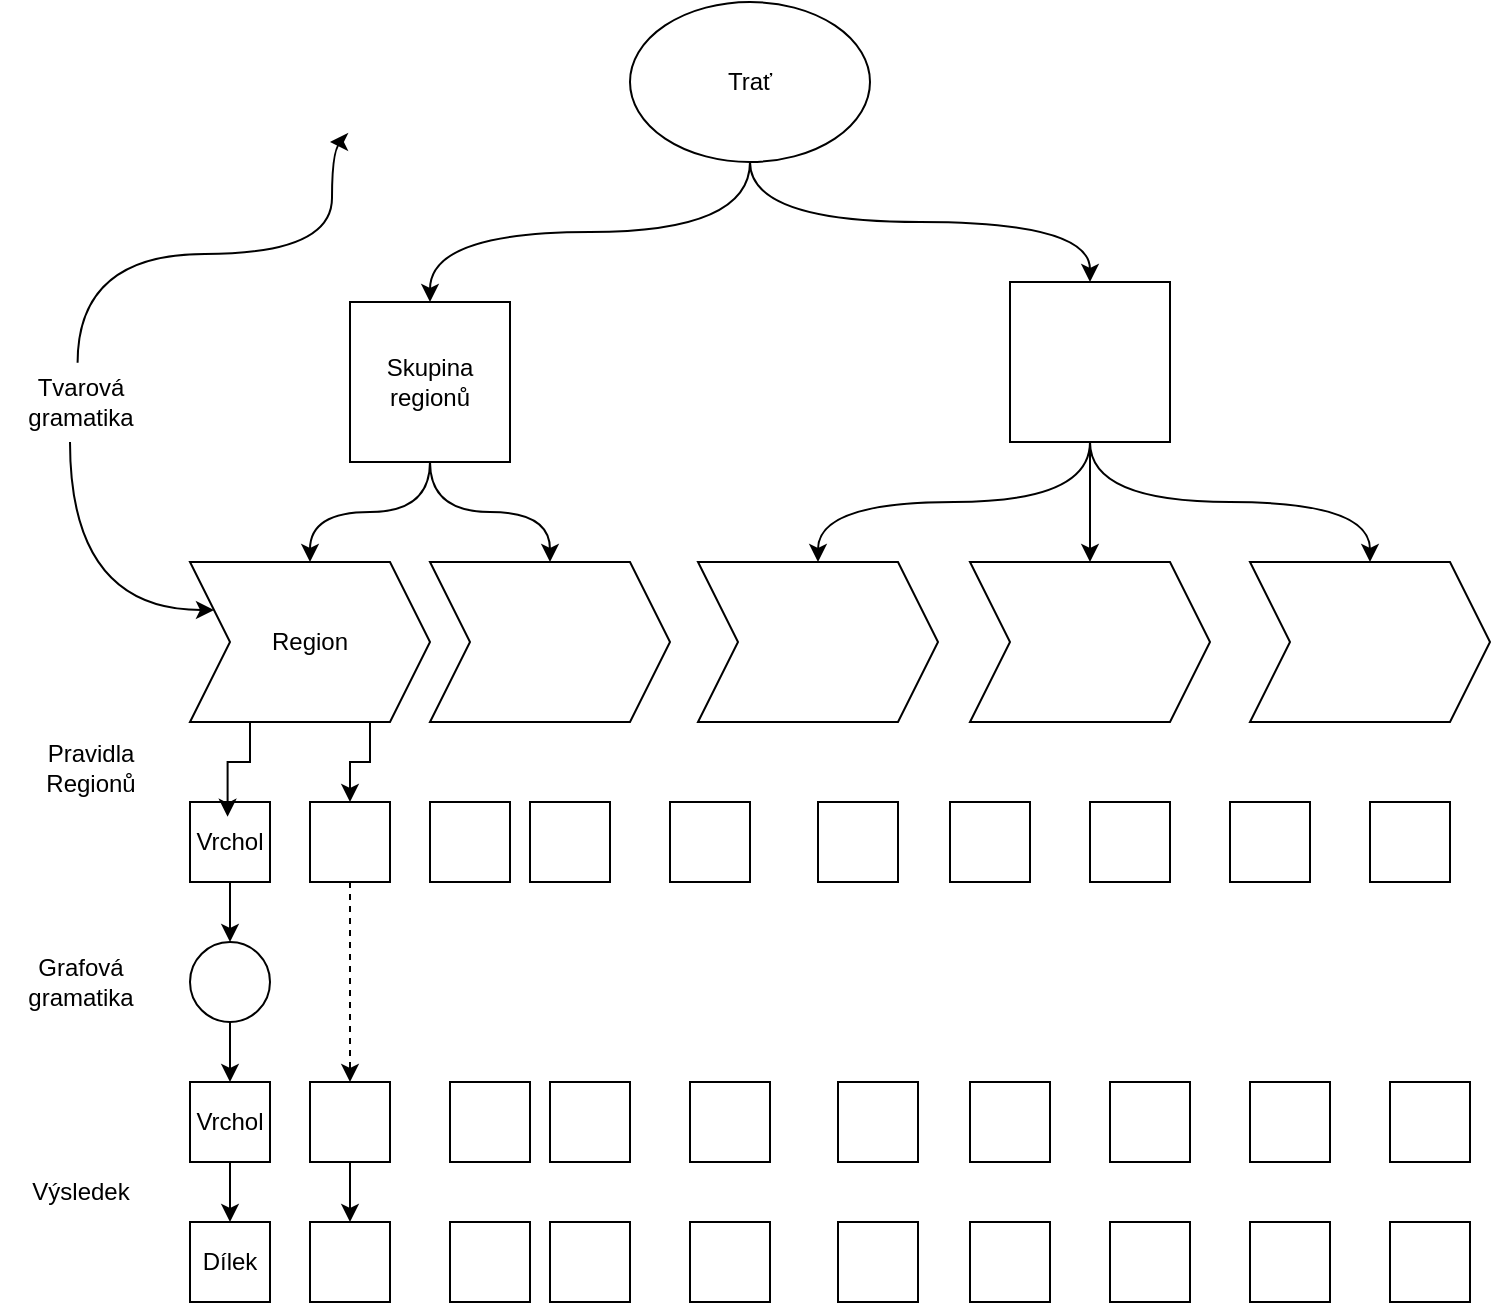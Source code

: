 <mxfile version="24.7.16">
  <diagram name="Stránka-1" id="iqPWe5vi_Y_kr44j8F4p">
    <mxGraphModel dx="1050" dy="569" grid="1" gridSize="10" guides="1" tooltips="1" connect="1" arrows="1" fold="1" page="1" pageScale="1" pageWidth="827" pageHeight="1169" math="0" shadow="0">
      <root>
        <mxCell id="0" />
        <mxCell id="1" parent="0" />
        <mxCell id="tLYNpAmldiffLmxqfKL2-23" style="rounded=0;orthogonalLoop=1;jettySize=auto;html=1;exitX=0.5;exitY=1;exitDx=0;exitDy=0;entryX=0.5;entryY=0;entryDx=0;entryDy=0;edgeStyle=orthogonalEdgeStyle;elbow=vertical;curved=1;" edge="1" parent="1" source="tLYNpAmldiffLmxqfKL2-1" target="tLYNpAmldiffLmxqfKL2-2">
          <mxGeometry relative="1" as="geometry" />
        </mxCell>
        <mxCell id="tLYNpAmldiffLmxqfKL2-44" style="edgeStyle=orthogonalEdgeStyle;curved=1;rounded=0;orthogonalLoop=1;jettySize=auto;html=1;exitX=0.5;exitY=1;exitDx=0;exitDy=0;" edge="1" parent="1" source="tLYNpAmldiffLmxqfKL2-1" target="tLYNpAmldiffLmxqfKL2-3">
          <mxGeometry relative="1" as="geometry" />
        </mxCell>
        <mxCell id="tLYNpAmldiffLmxqfKL2-1" value="Trať" style="ellipse;whiteSpace=wrap;html=1;" vertex="1" parent="1">
          <mxGeometry x="320" y="70" width="120" height="80" as="geometry" />
        </mxCell>
        <mxCell id="tLYNpAmldiffLmxqfKL2-45" style="edgeStyle=orthogonalEdgeStyle;curved=1;rounded=0;orthogonalLoop=1;jettySize=auto;html=1;exitX=0.5;exitY=1;exitDx=0;exitDy=0;entryX=0.5;entryY=0;entryDx=0;entryDy=0;" edge="1" parent="1" source="tLYNpAmldiffLmxqfKL2-2" target="tLYNpAmldiffLmxqfKL2-4">
          <mxGeometry relative="1" as="geometry" />
        </mxCell>
        <mxCell id="tLYNpAmldiffLmxqfKL2-46" style="edgeStyle=orthogonalEdgeStyle;curved=1;rounded=0;orthogonalLoop=1;jettySize=auto;html=1;exitX=0.5;exitY=1;exitDx=0;exitDy=0;entryX=0.5;entryY=0;entryDx=0;entryDy=0;" edge="1" parent="1" source="tLYNpAmldiffLmxqfKL2-2" target="tLYNpAmldiffLmxqfKL2-5">
          <mxGeometry relative="1" as="geometry" />
        </mxCell>
        <mxCell id="tLYNpAmldiffLmxqfKL2-2" value="Skupina regionů" style="whiteSpace=wrap;html=1;aspect=fixed;" vertex="1" parent="1">
          <mxGeometry x="180" y="220" width="80" height="80" as="geometry" />
        </mxCell>
        <mxCell id="tLYNpAmldiffLmxqfKL2-47" style="edgeStyle=orthogonalEdgeStyle;curved=1;rounded=0;orthogonalLoop=1;jettySize=auto;html=1;exitX=0.5;exitY=1;exitDx=0;exitDy=0;entryX=0.5;entryY=0;entryDx=0;entryDy=0;" edge="1" parent="1" source="tLYNpAmldiffLmxqfKL2-3" target="tLYNpAmldiffLmxqfKL2-6">
          <mxGeometry relative="1" as="geometry" />
        </mxCell>
        <mxCell id="tLYNpAmldiffLmxqfKL2-48" style="edgeStyle=orthogonalEdgeStyle;curved=1;rounded=0;orthogonalLoop=1;jettySize=auto;html=1;exitX=0.5;exitY=1;exitDx=0;exitDy=0;entryX=0.5;entryY=0;entryDx=0;entryDy=0;" edge="1" parent="1" source="tLYNpAmldiffLmxqfKL2-3" target="tLYNpAmldiffLmxqfKL2-7">
          <mxGeometry relative="1" as="geometry" />
        </mxCell>
        <mxCell id="tLYNpAmldiffLmxqfKL2-49" style="edgeStyle=orthogonalEdgeStyle;curved=1;rounded=0;orthogonalLoop=1;jettySize=auto;html=1;exitX=0.5;exitY=1;exitDx=0;exitDy=0;entryX=0.5;entryY=0;entryDx=0;entryDy=0;" edge="1" parent="1" source="tLYNpAmldiffLmxqfKL2-3" target="tLYNpAmldiffLmxqfKL2-8">
          <mxGeometry relative="1" as="geometry" />
        </mxCell>
        <mxCell id="tLYNpAmldiffLmxqfKL2-3" value="" style="whiteSpace=wrap;html=1;aspect=fixed;" vertex="1" parent="1">
          <mxGeometry x="510" y="210" width="80" height="80" as="geometry" />
        </mxCell>
        <mxCell id="tLYNpAmldiffLmxqfKL2-26" style="edgeStyle=orthogonalEdgeStyle;rounded=0;orthogonalLoop=1;jettySize=auto;html=1;exitX=0.75;exitY=1;exitDx=0;exitDy=0;entryX=0.5;entryY=0;entryDx=0;entryDy=0;" edge="1" parent="1" source="tLYNpAmldiffLmxqfKL2-4" target="tLYNpAmldiffLmxqfKL2-11">
          <mxGeometry relative="1" as="geometry" />
        </mxCell>
        <mxCell id="tLYNpAmldiffLmxqfKL2-59" style="edgeStyle=orthogonalEdgeStyle;curved=1;rounded=0;orthogonalLoop=1;jettySize=auto;html=1;entryX=0;entryY=0.25;entryDx=0;entryDy=0;" edge="1" parent="1" source="tLYNpAmldiffLmxqfKL2-55" target="tLYNpAmldiffLmxqfKL2-4">
          <mxGeometry relative="1" as="geometry">
            <Array as="points">
              <mxPoint x="40" y="374" />
            </Array>
          </mxGeometry>
        </mxCell>
        <mxCell id="tLYNpAmldiffLmxqfKL2-4" value="Region" style="shape=step;perimeter=stepPerimeter;whiteSpace=wrap;html=1;fixedSize=1;" vertex="1" parent="1">
          <mxGeometry x="100" y="350" width="120" height="80" as="geometry" />
        </mxCell>
        <mxCell id="tLYNpAmldiffLmxqfKL2-5" value="" style="shape=step;perimeter=stepPerimeter;whiteSpace=wrap;html=1;fixedSize=1;" vertex="1" parent="1">
          <mxGeometry x="220" y="350" width="120" height="80" as="geometry" />
        </mxCell>
        <mxCell id="tLYNpAmldiffLmxqfKL2-6" value="" style="shape=step;perimeter=stepPerimeter;whiteSpace=wrap;html=1;fixedSize=1;" vertex="1" parent="1">
          <mxGeometry x="354" y="350" width="120" height="80" as="geometry" />
        </mxCell>
        <mxCell id="tLYNpAmldiffLmxqfKL2-7" value="" style="shape=step;perimeter=stepPerimeter;whiteSpace=wrap;html=1;fixedSize=1;" vertex="1" parent="1">
          <mxGeometry x="490" y="350" width="120" height="80" as="geometry" />
        </mxCell>
        <mxCell id="tLYNpAmldiffLmxqfKL2-8" value="" style="shape=step;perimeter=stepPerimeter;whiteSpace=wrap;html=1;fixedSize=1;" vertex="1" parent="1">
          <mxGeometry x="630" y="350" width="120" height="80" as="geometry" />
        </mxCell>
        <mxCell id="tLYNpAmldiffLmxqfKL2-30" style="edgeStyle=orthogonalEdgeStyle;rounded=0;orthogonalLoop=1;jettySize=auto;html=1;exitX=0.5;exitY=1;exitDx=0;exitDy=0;entryX=0.5;entryY=0;entryDx=0;entryDy=0;" edge="1" parent="1" source="tLYNpAmldiffLmxqfKL2-32" target="tLYNpAmldiffLmxqfKL2-28">
          <mxGeometry relative="1" as="geometry" />
        </mxCell>
        <mxCell id="tLYNpAmldiffLmxqfKL2-9" value="Vrchol" style="whiteSpace=wrap;html=1;aspect=fixed;" vertex="1" parent="1">
          <mxGeometry x="100" y="470" width="40" height="40" as="geometry" />
        </mxCell>
        <mxCell id="tLYNpAmldiffLmxqfKL2-31" style="edgeStyle=orthogonalEdgeStyle;rounded=0;orthogonalLoop=1;jettySize=auto;html=1;exitX=0.5;exitY=1;exitDx=0;exitDy=0;entryX=0.5;entryY=0;entryDx=0;entryDy=0;strokeColor=default;dashed=1;" edge="1" parent="1" source="tLYNpAmldiffLmxqfKL2-11" target="tLYNpAmldiffLmxqfKL2-29">
          <mxGeometry relative="1" as="geometry" />
        </mxCell>
        <mxCell id="tLYNpAmldiffLmxqfKL2-11" value="" style="whiteSpace=wrap;html=1;aspect=fixed;" vertex="1" parent="1">
          <mxGeometry x="160" y="470" width="40" height="40" as="geometry" />
        </mxCell>
        <mxCell id="tLYNpAmldiffLmxqfKL2-13" value="" style="whiteSpace=wrap;html=1;aspect=fixed;" vertex="1" parent="1">
          <mxGeometry x="220" y="470" width="40" height="40" as="geometry" />
        </mxCell>
        <mxCell id="tLYNpAmldiffLmxqfKL2-14" value="" style="whiteSpace=wrap;html=1;aspect=fixed;" vertex="1" parent="1">
          <mxGeometry x="270" y="470" width="40" height="40" as="geometry" />
        </mxCell>
        <mxCell id="tLYNpAmldiffLmxqfKL2-17" value="" style="whiteSpace=wrap;html=1;aspect=fixed;" vertex="1" parent="1">
          <mxGeometry x="340" y="470" width="40" height="40" as="geometry" />
        </mxCell>
        <mxCell id="tLYNpAmldiffLmxqfKL2-18" value="" style="whiteSpace=wrap;html=1;aspect=fixed;" vertex="1" parent="1">
          <mxGeometry x="414" y="470" width="40" height="40" as="geometry" />
        </mxCell>
        <mxCell id="tLYNpAmldiffLmxqfKL2-19" value="" style="whiteSpace=wrap;html=1;aspect=fixed;" vertex="1" parent="1">
          <mxGeometry x="480" y="470" width="40" height="40" as="geometry" />
        </mxCell>
        <mxCell id="tLYNpAmldiffLmxqfKL2-20" value="" style="whiteSpace=wrap;html=1;aspect=fixed;" vertex="1" parent="1">
          <mxGeometry x="550" y="470" width="40" height="40" as="geometry" />
        </mxCell>
        <mxCell id="tLYNpAmldiffLmxqfKL2-21" value="" style="whiteSpace=wrap;html=1;aspect=fixed;" vertex="1" parent="1">
          <mxGeometry x="620" y="470" width="40" height="40" as="geometry" />
        </mxCell>
        <mxCell id="tLYNpAmldiffLmxqfKL2-22" value="" style="whiteSpace=wrap;html=1;aspect=fixed;" vertex="1" parent="1">
          <mxGeometry x="690" y="470" width="40" height="40" as="geometry" />
        </mxCell>
        <mxCell id="tLYNpAmldiffLmxqfKL2-25" style="edgeStyle=orthogonalEdgeStyle;rounded=0;orthogonalLoop=1;jettySize=auto;html=1;exitX=0.25;exitY=1;exitDx=0;exitDy=0;entryX=0.47;entryY=0.185;entryDx=0;entryDy=0;entryPerimeter=0;" edge="1" parent="1" source="tLYNpAmldiffLmxqfKL2-4" target="tLYNpAmldiffLmxqfKL2-9">
          <mxGeometry relative="1" as="geometry" />
        </mxCell>
        <mxCell id="tLYNpAmldiffLmxqfKL2-71" style="edgeStyle=orthogonalEdgeStyle;curved=1;rounded=0;orthogonalLoop=1;jettySize=auto;html=1;exitX=0.5;exitY=1;exitDx=0;exitDy=0;entryX=0.5;entryY=0;entryDx=0;entryDy=0;" edge="1" parent="1" source="tLYNpAmldiffLmxqfKL2-28" target="tLYNpAmldiffLmxqfKL2-61">
          <mxGeometry relative="1" as="geometry" />
        </mxCell>
        <mxCell id="tLYNpAmldiffLmxqfKL2-28" value="Vrchol" style="whiteSpace=wrap;html=1;aspect=fixed;" vertex="1" parent="1">
          <mxGeometry x="100" y="610" width="40" height="40" as="geometry" />
        </mxCell>
        <mxCell id="tLYNpAmldiffLmxqfKL2-72" style="edgeStyle=orthogonalEdgeStyle;curved=1;rounded=0;orthogonalLoop=1;jettySize=auto;html=1;exitX=0.5;exitY=1;exitDx=0;exitDy=0;entryX=0.5;entryY=0;entryDx=0;entryDy=0;" edge="1" parent="1" source="tLYNpAmldiffLmxqfKL2-29" target="tLYNpAmldiffLmxqfKL2-62">
          <mxGeometry relative="1" as="geometry" />
        </mxCell>
        <mxCell id="tLYNpAmldiffLmxqfKL2-29" value="" style="whiteSpace=wrap;html=1;aspect=fixed;" vertex="1" parent="1">
          <mxGeometry x="160" y="610" width="40" height="40" as="geometry" />
        </mxCell>
        <mxCell id="tLYNpAmldiffLmxqfKL2-33" value="" style="edgeStyle=orthogonalEdgeStyle;rounded=0;orthogonalLoop=1;jettySize=auto;html=1;exitX=0.5;exitY=1;exitDx=0;exitDy=0;entryX=0.5;entryY=0;entryDx=0;entryDy=0;" edge="1" parent="1" source="tLYNpAmldiffLmxqfKL2-9" target="tLYNpAmldiffLmxqfKL2-32">
          <mxGeometry relative="1" as="geometry">
            <mxPoint x="120" y="510" as="sourcePoint" />
            <mxPoint x="120" y="610" as="targetPoint" />
          </mxGeometry>
        </mxCell>
        <mxCell id="tLYNpAmldiffLmxqfKL2-32" value="" style="ellipse;whiteSpace=wrap;html=1;aspect=fixed;" vertex="1" parent="1">
          <mxGeometry x="100" y="540" width="40" height="40" as="geometry" />
        </mxCell>
        <mxCell id="tLYNpAmldiffLmxqfKL2-34" value="" style="whiteSpace=wrap;html=1;aspect=fixed;" vertex="1" parent="1">
          <mxGeometry x="230" y="610" width="40" height="40" as="geometry" />
        </mxCell>
        <mxCell id="tLYNpAmldiffLmxqfKL2-35" value="" style="whiteSpace=wrap;html=1;aspect=fixed;" vertex="1" parent="1">
          <mxGeometry x="280" y="610" width="40" height="40" as="geometry" />
        </mxCell>
        <mxCell id="tLYNpAmldiffLmxqfKL2-36" value="" style="whiteSpace=wrap;html=1;aspect=fixed;" vertex="1" parent="1">
          <mxGeometry x="350" y="610" width="40" height="40" as="geometry" />
        </mxCell>
        <mxCell id="tLYNpAmldiffLmxqfKL2-37" value="" style="whiteSpace=wrap;html=1;aspect=fixed;" vertex="1" parent="1">
          <mxGeometry x="424" y="610" width="40" height="40" as="geometry" />
        </mxCell>
        <mxCell id="tLYNpAmldiffLmxqfKL2-38" value="" style="whiteSpace=wrap;html=1;aspect=fixed;" vertex="1" parent="1">
          <mxGeometry x="490" y="610" width="40" height="40" as="geometry" />
        </mxCell>
        <mxCell id="tLYNpAmldiffLmxqfKL2-39" value="" style="whiteSpace=wrap;html=1;aspect=fixed;" vertex="1" parent="1">
          <mxGeometry x="560" y="610" width="40" height="40" as="geometry" />
        </mxCell>
        <mxCell id="tLYNpAmldiffLmxqfKL2-40" value="" style="whiteSpace=wrap;html=1;aspect=fixed;" vertex="1" parent="1">
          <mxGeometry x="630" y="610" width="40" height="40" as="geometry" />
        </mxCell>
        <mxCell id="tLYNpAmldiffLmxqfKL2-41" value="" style="whiteSpace=wrap;html=1;aspect=fixed;" vertex="1" parent="1">
          <mxGeometry x="700" y="610" width="40" height="40" as="geometry" />
        </mxCell>
        <mxCell id="tLYNpAmldiffLmxqfKL2-53" value="Grafová&lt;div&gt;gramatika&lt;/div&gt;" style="text;html=1;align=center;verticalAlign=middle;resizable=0;points=[];autosize=1;strokeColor=none;fillColor=none;" vertex="1" parent="1">
          <mxGeometry x="5" y="540" width="80" height="40" as="geometry" />
        </mxCell>
        <mxCell id="tLYNpAmldiffLmxqfKL2-54" value="Pravidla&lt;div&gt;Regionů&lt;/div&gt;" style="text;html=1;align=center;verticalAlign=middle;resizable=0;points=[];autosize=1;strokeColor=none;fillColor=none;" vertex="1" parent="1">
          <mxGeometry x="15" y="433" width="70" height="40" as="geometry" />
        </mxCell>
        <mxCell id="tLYNpAmldiffLmxqfKL2-55" value="Tvarová&lt;div&gt;gramatika&lt;/div&gt;" style="text;html=1;align=center;verticalAlign=middle;resizable=0;points=[];autosize=1;strokeColor=none;fillColor=none;" vertex="1" parent="1">
          <mxGeometry x="5" y="250" width="80" height="40" as="geometry" />
        </mxCell>
        <mxCell id="tLYNpAmldiffLmxqfKL2-56" style="edgeStyle=orthogonalEdgeStyle;curved=1;rounded=0;orthogonalLoop=1;jettySize=auto;html=1;exitX=0.485;exitY=0.01;exitDx=0;exitDy=0;exitPerimeter=0;" edge="1" parent="1" source="tLYNpAmldiffLmxqfKL2-55">
          <mxGeometry relative="1" as="geometry">
            <mxPoint x="170" y="140" as="targetPoint" />
            <Array as="points">
              <mxPoint x="44" y="196" />
              <mxPoint x="171" y="196" />
            </Array>
          </mxGeometry>
        </mxCell>
        <mxCell id="tLYNpAmldiffLmxqfKL2-61" value="Dílek" style="whiteSpace=wrap;html=1;aspect=fixed;" vertex="1" parent="1">
          <mxGeometry x="100" y="680" width="40" height="40" as="geometry" />
        </mxCell>
        <mxCell id="tLYNpAmldiffLmxqfKL2-62" value="" style="whiteSpace=wrap;html=1;aspect=fixed;" vertex="1" parent="1">
          <mxGeometry x="160" y="680" width="40" height="40" as="geometry" />
        </mxCell>
        <mxCell id="tLYNpAmldiffLmxqfKL2-63" value="" style="whiteSpace=wrap;html=1;aspect=fixed;" vertex="1" parent="1">
          <mxGeometry x="230" y="680" width="40" height="40" as="geometry" />
        </mxCell>
        <mxCell id="tLYNpAmldiffLmxqfKL2-64" value="" style="whiteSpace=wrap;html=1;aspect=fixed;" vertex="1" parent="1">
          <mxGeometry x="280" y="680" width="40" height="40" as="geometry" />
        </mxCell>
        <mxCell id="tLYNpAmldiffLmxqfKL2-65" value="" style="whiteSpace=wrap;html=1;aspect=fixed;" vertex="1" parent="1">
          <mxGeometry x="350" y="680" width="40" height="40" as="geometry" />
        </mxCell>
        <mxCell id="tLYNpAmldiffLmxqfKL2-66" value="" style="whiteSpace=wrap;html=1;aspect=fixed;" vertex="1" parent="1">
          <mxGeometry x="424" y="680" width="40" height="40" as="geometry" />
        </mxCell>
        <mxCell id="tLYNpAmldiffLmxqfKL2-67" value="" style="whiteSpace=wrap;html=1;aspect=fixed;" vertex="1" parent="1">
          <mxGeometry x="490" y="680" width="40" height="40" as="geometry" />
        </mxCell>
        <mxCell id="tLYNpAmldiffLmxqfKL2-68" value="" style="whiteSpace=wrap;html=1;aspect=fixed;" vertex="1" parent="1">
          <mxGeometry x="560" y="680" width="40" height="40" as="geometry" />
        </mxCell>
        <mxCell id="tLYNpAmldiffLmxqfKL2-69" value="" style="whiteSpace=wrap;html=1;aspect=fixed;" vertex="1" parent="1">
          <mxGeometry x="630" y="680" width="40" height="40" as="geometry" />
        </mxCell>
        <mxCell id="tLYNpAmldiffLmxqfKL2-70" value="" style="whiteSpace=wrap;html=1;aspect=fixed;" vertex="1" parent="1">
          <mxGeometry x="700" y="680" width="40" height="40" as="geometry" />
        </mxCell>
        <mxCell id="tLYNpAmldiffLmxqfKL2-73" value="Výsledek" style="text;html=1;align=center;verticalAlign=middle;resizable=0;points=[];autosize=1;strokeColor=none;fillColor=none;" vertex="1" parent="1">
          <mxGeometry x="10" y="650" width="70" height="30" as="geometry" />
        </mxCell>
      </root>
    </mxGraphModel>
  </diagram>
</mxfile>
